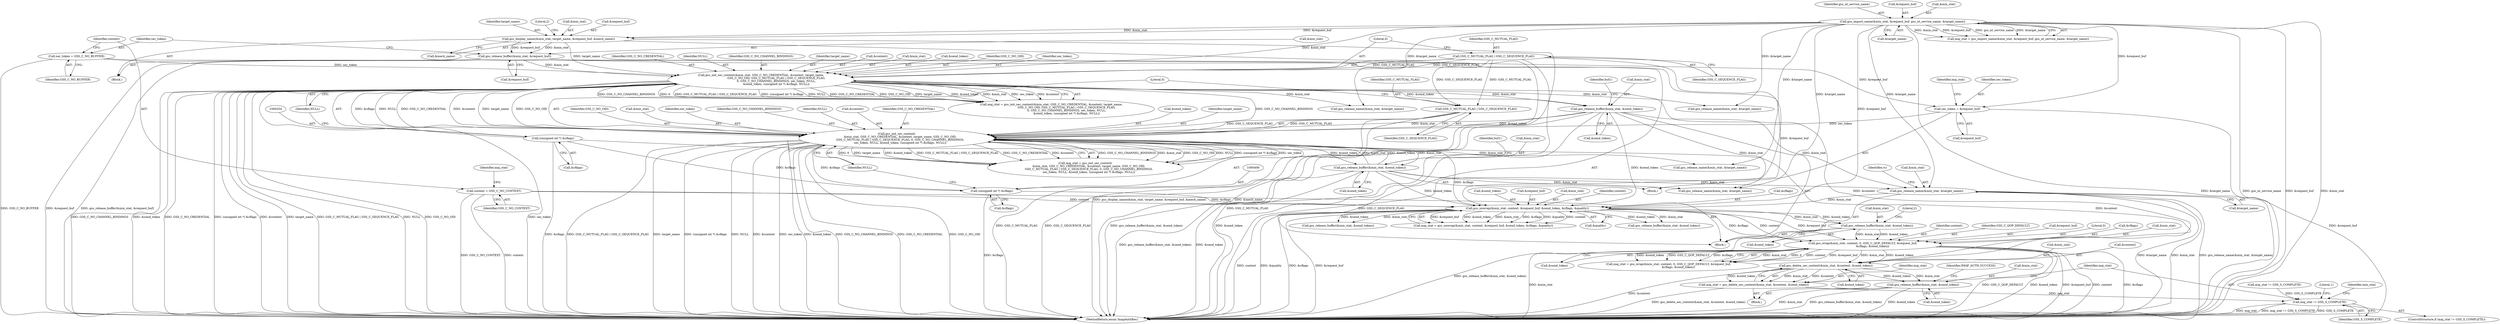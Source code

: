 digraph "0_neomutt_6f163e07ae68654d7ac5268cbb7565f6df79ad85_0@API" {
"1000739" [label="(Call,gss_delete_sec_context(&min_stat, &context, &send_token))"];
"1000658" [label="(Call,gss_wrap(&min_stat, context, 0, GSS_C_QOP_DEFAULT, &request_buf,\n                      &cflags, &send_token))"];
"1000578" [label="(Call,gss_release_buffer(&min_stat, &send_token))"];
"1000498" [label="(Call,gss_unwrap(&min_stat, context, &request_buf, &send_token, &cflags, &quality))"];
"1000458" [label="(Call,gss_release_name(&min_stat, &target_name))"];
"1000324" [label="(Call,gss_release_buffer(&min_stat, &send_token))"];
"1000236" [label="(Call,gss_init_sec_context(&min_stat, GSS_C_NO_CREDENTIAL, &context, target_name,\n                                  GSS_C_NO_OID, GSS_C_MUTUAL_FLAG | GSS_C_SEQUENCE_FLAG,\n                                  0, GSS_C_NO_CHANNEL_BINDINGS, sec_token, NULL,\n                                  &send_token, (unsigned int *) &cflags, NULL))"];
"1000182" [label="(Call,gss_import_name(&min_stat, &request_buf, gss_nt_service_name, &target_name))"];
"1000223" [label="(Call,gss_release_buffer(&min_stat, &request_buf))"];
"1000207" [label="(Call,gss_display_name(&min_stat, target_name, &request_buf, &mech_name))"];
"1000244" [label="(Call,GSS_C_MUTUAL_FLAG | GSS_C_SEQUENCE_FLAG)"];
"1000228" [label="(Call,sec_token = GSS_C_NO_BUFFER)"];
"1000253" [label="(Call,(unsigned int *) &cflags)"];
"1000443" [label="(Call,gss_release_buffer(&min_stat, &send_token))"];
"1000388" [label="(Call,gss_init_sec_context(\n        &min_stat, GSS_C_NO_CREDENTIAL, &context, target_name, GSS_C_NO_OID,\n        GSS_C_MUTUAL_FLAG | GSS_C_SEQUENCE_FLAG, 0, GSS_C_NO_CHANNEL_BINDINGS,\n        sec_token, NULL, &send_token, (unsigned int *) &cflags, NULL))"];
"1000396" [label="(Call,GSS_C_MUTUAL_FLAG | GSS_C_SEQUENCE_FLAG)"];
"1000382" [label="(Call,sec_token = &request_buf)"];
"1000405" [label="(Call,(unsigned int *) &cflags)"];
"1000231" [label="(Call,context = GSS_C_NO_CONTEXT)"];
"1000737" [label="(Call,maj_stat = gss_delete_sec_context(&min_stat, &context, &send_token))"];
"1000747" [label="(Call,maj_stat != GSS_S_COMPLETE)"];
"1000753" [label="(Call,gss_release_buffer(&min_stat, &send_token))"];
"1000742" [label="(Call,&context)"];
"1000405" [label="(Call,(unsigned int *) &cflags)"];
"1000395" [label="(Identifier,GSS_C_NO_OID)"];
"1000206" [label="(Block,)"];
"1000389" [label="(Call,&min_stat)"];
"1000401" [label="(Identifier,sec_token)"];
"1000386" [label="(Call,maj_stat = gss_init_sec_context(\n        &min_stat, GSS_C_NO_CREDENTIAL, &context, target_name, GSS_C_NO_OID,\n        GSS_C_MUTUAL_FLAG | GSS_C_SEQUENCE_FLAG, 0, GSS_C_NO_CHANNEL_BINDINGS,\n        sec_token, NULL, &send_token, (unsigned int *) &cflags, NULL))"];
"1000506" [label="(Call,&cflags)"];
"1000425" [label="(Call,gss_release_name(&min_stat, &target_name))"];
"1000244" [label="(Call,GSS_C_MUTUAL_FLAG | GSS_C_SEQUENCE_FLAG)"];
"1000504" [label="(Call,&send_token)"];
"1000444" [label="(Call,&min_stat)"];
"1000656" [label="(Call,maj_stat = gss_wrap(&min_stat, context, 0, GSS_C_QOP_DEFAULT, &request_buf,\n                      &cflags, &send_token))"];
"1000230" [label="(Identifier,GSS_C_NO_BUFFER)"];
"1000257" [label="(Identifier,NULL)"];
"1000662" [label="(Literal,0)"];
"1000228" [label="(Call,sec_token = GSS_C_NO_BUFFER)"];
"1000231" [label="(Call,context = GSS_C_NO_CONTEXT)"];
"1000400" [label="(Identifier,GSS_C_NO_CHANNEL_BINDINGS)"];
"1000235" [label="(Identifier,maj_stat)"];
"1000327" [label="(Call,&send_token)"];
"1000246" [label="(Identifier,GSS_C_SEQUENCE_FLAG)"];
"1000213" [label="(Call,&mech_name)"];
"1000740" [label="(Call,&min_stat)"];
"1000782" [label="(MethodReturn,enum ImapAuthRes)"];
"1000255" [label="(Call,&cflags)"];
"1000188" [label="(Call,&target_name)"];
"1000739" [label="(Call,gss_delete_sec_context(&min_stat, &context, &send_token))"];
"1000746" [label="(ControlStructure,if (maj_stat != GSS_S_COMPLETE))"];
"1000239" [label="(Identifier,GSS_C_NO_CREDENTIAL)"];
"1000324" [label="(Call,gss_release_buffer(&min_stat, &send_token))"];
"1000402" [label="(Identifier,NULL)"];
"1000396" [label="(Call,GSS_C_MUTUAL_FLAG | GSS_C_SEQUENCE_FLAG)"];
"1000384" [label="(Call,&request_buf)"];
"1000208" [label="(Call,&min_stat)"];
"1000584" [label="(Literal,2)"];
"1000747" [label="(Call,maj_stat != GSS_S_COMPLETE)"];
"1000756" [label="(Call,&send_token)"];
"1000303" [label="(Call,gss_release_name(&min_stat, &target_name))"];
"1000751" [label="(Literal,1)"];
"1000330" [label="(Identifier,buf1)"];
"1000236" [label="(Call,gss_init_sec_context(&min_stat, GSS_C_NO_CREDENTIAL, &context, target_name,\n                                  GSS_C_NO_OID, GSS_C_MUTUAL_FLAG | GSS_C_SEQUENCE_FLAG,\n                                  0, GSS_C_NO_CHANNEL_BINDINGS, sec_token, NULL,\n                                  &send_token, (unsigned int *) &cflags, NULL))"];
"1000755" [label="(Identifier,min_stat)"];
"1000666" [label="(Call,&cflags)"];
"1000180" [label="(Call,maj_stat = gss_import_name(&min_stat, &request_buf, gss_nt_service_name, &target_name))"];
"1000461" [label="(Call,&target_name)"];
"1000211" [label="(Call,&request_buf)"];
"1000120" [label="(Block,)"];
"1000382" [label="(Call,sec_token = &request_buf)"];
"1000250" [label="(Identifier,NULL)"];
"1000245" [label="(Identifier,GSS_C_MUTUAL_FLAG)"];
"1000459" [label="(Call,&min_stat)"];
"1000397" [label="(Identifier,GSS_C_MUTUAL_FLAG)"];
"1000449" [label="(Identifier,buf1)"];
"1000343" [label="(Block,)"];
"1000749" [label="(Identifier,GSS_S_COMPLETE)"];
"1000521" [label="(Call,gss_release_buffer(&min_stat, &send_token))"];
"1000207" [label="(Call,gss_display_name(&min_stat, target_name, &request_buf, &mech_name))"];
"1000759" [label="(Identifier,IMAP_AUTH_SUCCESS)"];
"1000496" [label="(Call,maj_stat = gss_unwrap(&min_stat, context, &request_buf, &send_token, &cflags, &quality))"];
"1000668" [label="(Call,&send_token)"];
"1000754" [label="(Call,&min_stat)"];
"1000498" [label="(Call,gss_unwrap(&min_stat, context, &request_buf, &send_token, &cflags, &quality))"];
"1000182" [label="(Call,gss_import_name(&min_stat, &request_buf, gss_nt_service_name, &target_name))"];
"1000446" [label="(Call,&send_token)"];
"1000502" [label="(Call,&request_buf)"];
"1000248" [label="(Identifier,GSS_C_NO_CHANNEL_BINDINGS)"];
"1000508" [label="(Call,&quality)"];
"1000554" [label="(Call,gss_release_buffer(&min_stat, &send_token))"];
"1000226" [label="(Call,&request_buf)"];
"1000398" [label="(Identifier,GSS_C_SEQUENCE_FLAG)"];
"1000499" [label="(Call,&min_stat)"];
"1000360" [label="(Call,gss_release_name(&min_stat, &target_name))"];
"1000443" [label="(Call,gss_release_buffer(&min_stat, &send_token))"];
"1000232" [label="(Identifier,context)"];
"1000392" [label="(Call,&context)"];
"1000187" [label="(Identifier,gss_nt_service_name)"];
"1000391" [label="(Identifier,GSS_C_NO_CREDENTIAL)"];
"1000403" [label="(Call,&send_token)"];
"1000733" [label="(Block,)"];
"1000659" [label="(Call,&min_stat)"];
"1000753" [label="(Call,gss_release_buffer(&min_stat, &send_token))"];
"1000223" [label="(Call,gss_release_buffer(&min_stat, &request_buf))"];
"1000409" [label="(Identifier,NULL)"];
"1000224" [label="(Call,&min_stat)"];
"1000247" [label="(Literal,0)"];
"1000185" [label="(Call,&request_buf)"];
"1000325" [label="(Call,&min_stat)"];
"1000242" [label="(Identifier,target_name)"];
"1000387" [label="(Identifier,maj_stat)"];
"1000501" [label="(Identifier,context)"];
"1000383" [label="(Identifier,sec_token)"];
"1000737" [label="(Call,maj_stat = gss_delete_sec_context(&min_stat, &context, &send_token))"];
"1000458" [label="(Call,gss_release_name(&min_stat, &target_name))"];
"1000210" [label="(Identifier,target_name)"];
"1000399" [label="(Literal,0)"];
"1000465" [label="(Identifier,rc)"];
"1000240" [label="(Call,&context)"];
"1000579" [label="(Call,&min_stat)"];
"1000233" [label="(Identifier,GSS_C_NO_CONTEXT)"];
"1000216" [label="(Literal,2)"];
"1000237" [label="(Call,&min_stat)"];
"1000581" [label="(Call,&send_token)"];
"1000661" [label="(Identifier,context)"];
"1000234" [label="(Call,maj_stat = gss_init_sec_context(&min_stat, GSS_C_NO_CREDENTIAL, &context, target_name,\n                                  GSS_C_NO_OID, GSS_C_MUTUAL_FLAG | GSS_C_SEQUENCE_FLAG,\n                                  0, GSS_C_NO_CHANNEL_BINDINGS, sec_token, NULL,\n                                  &send_token, (unsigned int *) &cflags, NULL))"];
"1000251" [label="(Call,&send_token)"];
"1000748" [label="(Identifier,maj_stat)"];
"1000658" [label="(Call,gss_wrap(&min_stat, context, 0, GSS_C_QOP_DEFAULT, &request_buf,\n                      &cflags, &send_token))"];
"1000663" [label="(Identifier,GSS_C_QOP_DEFAULT)"];
"1000243" [label="(Identifier,GSS_C_NO_OID)"];
"1000183" [label="(Call,&min_stat)"];
"1000388" [label="(Call,gss_init_sec_context(\n        &min_stat, GSS_C_NO_CREDENTIAL, &context, target_name, GSS_C_NO_OID,\n        GSS_C_MUTUAL_FLAG | GSS_C_SEQUENCE_FLAG, 0, GSS_C_NO_CHANNEL_BINDINGS,\n        sec_token, NULL, &send_token, (unsigned int *) &cflags, NULL))"];
"1000744" [label="(Call,&send_token)"];
"1000394" [label="(Identifier,target_name)"];
"1000578" [label="(Call,gss_release_buffer(&min_stat, &send_token))"];
"1000229" [label="(Identifier,sec_token)"];
"1000253" [label="(Call,(unsigned int *) &cflags)"];
"1000273" [label="(Call,gss_release_name(&min_stat, &target_name))"];
"1000738" [label="(Identifier,maj_stat)"];
"1000671" [label="(Call,maj_stat != GSS_S_COMPLETE)"];
"1000407" [label="(Call,&cflags)"];
"1000664" [label="(Call,&request_buf)"];
"1000249" [label="(Identifier,sec_token)"];
"1000739" -> "1000737"  [label="AST: "];
"1000739" -> "1000744"  [label="CFG: "];
"1000740" -> "1000739"  [label="AST: "];
"1000742" -> "1000739"  [label="AST: "];
"1000744" -> "1000739"  [label="AST: "];
"1000737" -> "1000739"  [label="CFG: "];
"1000739" -> "1000782"  [label="DDG: &context"];
"1000739" -> "1000737"  [label="DDG: &min_stat"];
"1000739" -> "1000737"  [label="DDG: &context"];
"1000739" -> "1000737"  [label="DDG: &send_token"];
"1000658" -> "1000739"  [label="DDG: &min_stat"];
"1000658" -> "1000739"  [label="DDG: &send_token"];
"1000388" -> "1000739"  [label="DDG: &context"];
"1000236" -> "1000739"  [label="DDG: &context"];
"1000739" -> "1000753"  [label="DDG: &min_stat"];
"1000739" -> "1000753"  [label="DDG: &send_token"];
"1000658" -> "1000656"  [label="AST: "];
"1000658" -> "1000668"  [label="CFG: "];
"1000659" -> "1000658"  [label="AST: "];
"1000661" -> "1000658"  [label="AST: "];
"1000662" -> "1000658"  [label="AST: "];
"1000663" -> "1000658"  [label="AST: "];
"1000664" -> "1000658"  [label="AST: "];
"1000666" -> "1000658"  [label="AST: "];
"1000668" -> "1000658"  [label="AST: "];
"1000656" -> "1000658"  [label="CFG: "];
"1000658" -> "1000782"  [label="DDG: GSS_C_QOP_DEFAULT"];
"1000658" -> "1000782"  [label="DDG: &send_token"];
"1000658" -> "1000782"  [label="DDG: &request_buf"];
"1000658" -> "1000782"  [label="DDG: context"];
"1000658" -> "1000782"  [label="DDG: &cflags"];
"1000658" -> "1000782"  [label="DDG: &min_stat"];
"1000658" -> "1000656"  [label="DDG: &min_stat"];
"1000658" -> "1000656"  [label="DDG: 0"];
"1000658" -> "1000656"  [label="DDG: context"];
"1000658" -> "1000656"  [label="DDG: &request_buf"];
"1000658" -> "1000656"  [label="DDG: &send_token"];
"1000658" -> "1000656"  [label="DDG: GSS_C_QOP_DEFAULT"];
"1000658" -> "1000656"  [label="DDG: &cflags"];
"1000578" -> "1000658"  [label="DDG: &min_stat"];
"1000578" -> "1000658"  [label="DDG: &send_token"];
"1000498" -> "1000658"  [label="DDG: context"];
"1000498" -> "1000658"  [label="DDG: &request_buf"];
"1000498" -> "1000658"  [label="DDG: &cflags"];
"1000578" -> "1000120"  [label="AST: "];
"1000578" -> "1000581"  [label="CFG: "];
"1000579" -> "1000578"  [label="AST: "];
"1000581" -> "1000578"  [label="AST: "];
"1000584" -> "1000578"  [label="CFG: "];
"1000578" -> "1000782"  [label="DDG: gss_release_buffer(&min_stat, &send_token)"];
"1000498" -> "1000578"  [label="DDG: &min_stat"];
"1000498" -> "1000578"  [label="DDG: &send_token"];
"1000498" -> "1000496"  [label="AST: "];
"1000498" -> "1000508"  [label="CFG: "];
"1000499" -> "1000498"  [label="AST: "];
"1000501" -> "1000498"  [label="AST: "];
"1000502" -> "1000498"  [label="AST: "];
"1000504" -> "1000498"  [label="AST: "];
"1000506" -> "1000498"  [label="AST: "];
"1000508" -> "1000498"  [label="AST: "];
"1000496" -> "1000498"  [label="CFG: "];
"1000498" -> "1000782"  [label="DDG: &cflags"];
"1000498" -> "1000782"  [label="DDG: &request_buf"];
"1000498" -> "1000782"  [label="DDG: context"];
"1000498" -> "1000782"  [label="DDG: &quality"];
"1000498" -> "1000496"  [label="DDG: &request_buf"];
"1000498" -> "1000496"  [label="DDG: &send_token"];
"1000498" -> "1000496"  [label="DDG: &min_stat"];
"1000498" -> "1000496"  [label="DDG: &cflags"];
"1000498" -> "1000496"  [label="DDG: &quality"];
"1000498" -> "1000496"  [label="DDG: context"];
"1000458" -> "1000498"  [label="DDG: &min_stat"];
"1000231" -> "1000498"  [label="DDG: context"];
"1000182" -> "1000498"  [label="DDG: &request_buf"];
"1000223" -> "1000498"  [label="DDG: &request_buf"];
"1000443" -> "1000498"  [label="DDG: &send_token"];
"1000324" -> "1000498"  [label="DDG: &send_token"];
"1000253" -> "1000498"  [label="DDG: &cflags"];
"1000405" -> "1000498"  [label="DDG: &cflags"];
"1000498" -> "1000521"  [label="DDG: &min_stat"];
"1000498" -> "1000521"  [label="DDG: &send_token"];
"1000498" -> "1000554"  [label="DDG: &min_stat"];
"1000498" -> "1000554"  [label="DDG: &send_token"];
"1000458" -> "1000120"  [label="AST: "];
"1000458" -> "1000461"  [label="CFG: "];
"1000459" -> "1000458"  [label="AST: "];
"1000461" -> "1000458"  [label="AST: "];
"1000465" -> "1000458"  [label="CFG: "];
"1000458" -> "1000782"  [label="DDG: &target_name"];
"1000458" -> "1000782"  [label="DDG: &min_stat"];
"1000458" -> "1000782"  [label="DDG: gss_release_name(&min_stat, &target_name)"];
"1000324" -> "1000458"  [label="DDG: &min_stat"];
"1000443" -> "1000458"  [label="DDG: &min_stat"];
"1000182" -> "1000458"  [label="DDG: &target_name"];
"1000324" -> "1000120"  [label="AST: "];
"1000324" -> "1000327"  [label="CFG: "];
"1000325" -> "1000324"  [label="AST: "];
"1000327" -> "1000324"  [label="AST: "];
"1000330" -> "1000324"  [label="CFG: "];
"1000324" -> "1000782"  [label="DDG: gss_release_buffer(&min_stat, &send_token)"];
"1000324" -> "1000782"  [label="DDG: &send_token"];
"1000236" -> "1000324"  [label="DDG: &min_stat"];
"1000236" -> "1000324"  [label="DDG: &send_token"];
"1000324" -> "1000360"  [label="DDG: &min_stat"];
"1000324" -> "1000388"  [label="DDG: &min_stat"];
"1000324" -> "1000388"  [label="DDG: &send_token"];
"1000236" -> "1000234"  [label="AST: "];
"1000236" -> "1000257"  [label="CFG: "];
"1000237" -> "1000236"  [label="AST: "];
"1000239" -> "1000236"  [label="AST: "];
"1000240" -> "1000236"  [label="AST: "];
"1000242" -> "1000236"  [label="AST: "];
"1000243" -> "1000236"  [label="AST: "];
"1000244" -> "1000236"  [label="AST: "];
"1000247" -> "1000236"  [label="AST: "];
"1000248" -> "1000236"  [label="AST: "];
"1000249" -> "1000236"  [label="AST: "];
"1000250" -> "1000236"  [label="AST: "];
"1000251" -> "1000236"  [label="AST: "];
"1000253" -> "1000236"  [label="AST: "];
"1000257" -> "1000236"  [label="AST: "];
"1000234" -> "1000236"  [label="CFG: "];
"1000236" -> "1000782"  [label="DDG: GSS_C_NO_CHANNEL_BINDINGS"];
"1000236" -> "1000782"  [label="DDG: &send_token"];
"1000236" -> "1000782"  [label="DDG: GSS_C_NO_CREDENTIAL"];
"1000236" -> "1000782"  [label="DDG: (unsigned int *) &cflags"];
"1000236" -> "1000782"  [label="DDG: &context"];
"1000236" -> "1000782"  [label="DDG: target_name"];
"1000236" -> "1000782"  [label="DDG: GSS_C_MUTUAL_FLAG | GSS_C_SEQUENCE_FLAG"];
"1000236" -> "1000782"  [label="DDG: NULL"];
"1000236" -> "1000782"  [label="DDG: GSS_C_NO_OID"];
"1000236" -> "1000782"  [label="DDG: sec_token"];
"1000236" -> "1000234"  [label="DDG: GSS_C_NO_CHANNEL_BINDINGS"];
"1000236" -> "1000234"  [label="DDG: 0"];
"1000236" -> "1000234"  [label="DDG: GSS_C_MUTUAL_FLAG | GSS_C_SEQUENCE_FLAG"];
"1000236" -> "1000234"  [label="DDG: (unsigned int *) &cflags"];
"1000236" -> "1000234"  [label="DDG: NULL"];
"1000236" -> "1000234"  [label="DDG: GSS_C_NO_CREDENTIAL"];
"1000236" -> "1000234"  [label="DDG: GSS_C_NO_OID"];
"1000236" -> "1000234"  [label="DDG: target_name"];
"1000236" -> "1000234"  [label="DDG: &send_token"];
"1000236" -> "1000234"  [label="DDG: &min_stat"];
"1000236" -> "1000234"  [label="DDG: sec_token"];
"1000236" -> "1000234"  [label="DDG: &context"];
"1000182" -> "1000236"  [label="DDG: &min_stat"];
"1000223" -> "1000236"  [label="DDG: &min_stat"];
"1000207" -> "1000236"  [label="DDG: target_name"];
"1000244" -> "1000236"  [label="DDG: GSS_C_MUTUAL_FLAG"];
"1000244" -> "1000236"  [label="DDG: GSS_C_SEQUENCE_FLAG"];
"1000228" -> "1000236"  [label="DDG: sec_token"];
"1000253" -> "1000236"  [label="DDG: &cflags"];
"1000236" -> "1000273"  [label="DDG: &min_stat"];
"1000236" -> "1000303"  [label="DDG: &min_stat"];
"1000236" -> "1000388"  [label="DDG: GSS_C_NO_CREDENTIAL"];
"1000236" -> "1000388"  [label="DDG: &context"];
"1000236" -> "1000388"  [label="DDG: target_name"];
"1000236" -> "1000388"  [label="DDG: GSS_C_NO_OID"];
"1000236" -> "1000388"  [label="DDG: GSS_C_NO_CHANNEL_BINDINGS"];
"1000236" -> "1000388"  [label="DDG: NULL"];
"1000182" -> "1000180"  [label="AST: "];
"1000182" -> "1000188"  [label="CFG: "];
"1000183" -> "1000182"  [label="AST: "];
"1000185" -> "1000182"  [label="AST: "];
"1000187" -> "1000182"  [label="AST: "];
"1000188" -> "1000182"  [label="AST: "];
"1000180" -> "1000182"  [label="CFG: "];
"1000182" -> "1000782"  [label="DDG: &target_name"];
"1000182" -> "1000782"  [label="DDG: gss_nt_service_name"];
"1000182" -> "1000782"  [label="DDG: &request_buf"];
"1000182" -> "1000782"  [label="DDG: &min_stat"];
"1000182" -> "1000180"  [label="DDG: &min_stat"];
"1000182" -> "1000180"  [label="DDG: &request_buf"];
"1000182" -> "1000180"  [label="DDG: gss_nt_service_name"];
"1000182" -> "1000180"  [label="DDG: &target_name"];
"1000182" -> "1000207"  [label="DDG: &min_stat"];
"1000182" -> "1000207"  [label="DDG: &request_buf"];
"1000182" -> "1000273"  [label="DDG: &target_name"];
"1000182" -> "1000303"  [label="DDG: &target_name"];
"1000182" -> "1000360"  [label="DDG: &target_name"];
"1000182" -> "1000382"  [label="DDG: &request_buf"];
"1000182" -> "1000425"  [label="DDG: &target_name"];
"1000223" -> "1000206"  [label="AST: "];
"1000223" -> "1000226"  [label="CFG: "];
"1000224" -> "1000223"  [label="AST: "];
"1000226" -> "1000223"  [label="AST: "];
"1000229" -> "1000223"  [label="CFG: "];
"1000223" -> "1000782"  [label="DDG: gss_release_buffer(&min_stat, &request_buf)"];
"1000223" -> "1000782"  [label="DDG: &request_buf"];
"1000207" -> "1000223"  [label="DDG: &min_stat"];
"1000207" -> "1000223"  [label="DDG: &request_buf"];
"1000223" -> "1000382"  [label="DDG: &request_buf"];
"1000207" -> "1000206"  [label="AST: "];
"1000207" -> "1000213"  [label="CFG: "];
"1000208" -> "1000207"  [label="AST: "];
"1000210" -> "1000207"  [label="AST: "];
"1000211" -> "1000207"  [label="AST: "];
"1000213" -> "1000207"  [label="AST: "];
"1000216" -> "1000207"  [label="CFG: "];
"1000207" -> "1000782"  [label="DDG: gss_display_name(&min_stat, target_name, &request_buf, &mech_name)"];
"1000207" -> "1000782"  [label="DDG: &mech_name"];
"1000244" -> "1000246"  [label="CFG: "];
"1000245" -> "1000244"  [label="AST: "];
"1000246" -> "1000244"  [label="AST: "];
"1000247" -> "1000244"  [label="CFG: "];
"1000244" -> "1000782"  [label="DDG: GSS_C_MUTUAL_FLAG"];
"1000244" -> "1000782"  [label="DDG: GSS_C_SEQUENCE_FLAG"];
"1000244" -> "1000396"  [label="DDG: GSS_C_MUTUAL_FLAG"];
"1000244" -> "1000396"  [label="DDG: GSS_C_SEQUENCE_FLAG"];
"1000228" -> "1000120"  [label="AST: "];
"1000228" -> "1000230"  [label="CFG: "];
"1000229" -> "1000228"  [label="AST: "];
"1000230" -> "1000228"  [label="AST: "];
"1000232" -> "1000228"  [label="CFG: "];
"1000228" -> "1000782"  [label="DDG: GSS_C_NO_BUFFER"];
"1000253" -> "1000255"  [label="CFG: "];
"1000254" -> "1000253"  [label="AST: "];
"1000255" -> "1000253"  [label="AST: "];
"1000257" -> "1000253"  [label="CFG: "];
"1000253" -> "1000782"  [label="DDG: &cflags"];
"1000253" -> "1000405"  [label="DDG: &cflags"];
"1000443" -> "1000343"  [label="AST: "];
"1000443" -> "1000446"  [label="CFG: "];
"1000444" -> "1000443"  [label="AST: "];
"1000446" -> "1000443"  [label="AST: "];
"1000449" -> "1000443"  [label="CFG: "];
"1000443" -> "1000782"  [label="DDG: gss_release_buffer(&min_stat, &send_token)"];
"1000443" -> "1000782"  [label="DDG: &send_token"];
"1000443" -> "1000360"  [label="DDG: &min_stat"];
"1000443" -> "1000388"  [label="DDG: &min_stat"];
"1000443" -> "1000388"  [label="DDG: &send_token"];
"1000388" -> "1000443"  [label="DDG: &min_stat"];
"1000388" -> "1000443"  [label="DDG: &send_token"];
"1000388" -> "1000386"  [label="AST: "];
"1000388" -> "1000409"  [label="CFG: "];
"1000389" -> "1000388"  [label="AST: "];
"1000391" -> "1000388"  [label="AST: "];
"1000392" -> "1000388"  [label="AST: "];
"1000394" -> "1000388"  [label="AST: "];
"1000395" -> "1000388"  [label="AST: "];
"1000396" -> "1000388"  [label="AST: "];
"1000399" -> "1000388"  [label="AST: "];
"1000400" -> "1000388"  [label="AST: "];
"1000401" -> "1000388"  [label="AST: "];
"1000402" -> "1000388"  [label="AST: "];
"1000403" -> "1000388"  [label="AST: "];
"1000405" -> "1000388"  [label="AST: "];
"1000409" -> "1000388"  [label="AST: "];
"1000386" -> "1000388"  [label="CFG: "];
"1000388" -> "1000782"  [label="DDG: GSS_C_MUTUAL_FLAG | GSS_C_SEQUENCE_FLAG"];
"1000388" -> "1000782"  [label="DDG: target_name"];
"1000388" -> "1000782"  [label="DDG: (unsigned int *) &cflags"];
"1000388" -> "1000782"  [label="DDG: NULL"];
"1000388" -> "1000782"  [label="DDG: &context"];
"1000388" -> "1000782"  [label="DDG: sec_token"];
"1000388" -> "1000782"  [label="DDG: &send_token"];
"1000388" -> "1000782"  [label="DDG: GSS_C_NO_CHANNEL_BINDINGS"];
"1000388" -> "1000782"  [label="DDG: GSS_C_NO_CREDENTIAL"];
"1000388" -> "1000782"  [label="DDG: GSS_C_NO_OID"];
"1000388" -> "1000386"  [label="DDG: GSS_C_NO_CHANNEL_BINDINGS"];
"1000388" -> "1000386"  [label="DDG: &min_stat"];
"1000388" -> "1000386"  [label="DDG: GSS_C_NO_OID"];
"1000388" -> "1000386"  [label="DDG: NULL"];
"1000388" -> "1000386"  [label="DDG: (unsigned int *) &cflags"];
"1000388" -> "1000386"  [label="DDG: sec_token"];
"1000388" -> "1000386"  [label="DDG: 0"];
"1000388" -> "1000386"  [label="DDG: target_name"];
"1000388" -> "1000386"  [label="DDG: &send_token"];
"1000388" -> "1000386"  [label="DDG: GSS_C_MUTUAL_FLAG | GSS_C_SEQUENCE_FLAG"];
"1000388" -> "1000386"  [label="DDG: GSS_C_NO_CREDENTIAL"];
"1000388" -> "1000386"  [label="DDG: &context"];
"1000396" -> "1000388"  [label="DDG: GSS_C_MUTUAL_FLAG"];
"1000396" -> "1000388"  [label="DDG: GSS_C_SEQUENCE_FLAG"];
"1000382" -> "1000388"  [label="DDG: sec_token"];
"1000405" -> "1000388"  [label="DDG: &cflags"];
"1000388" -> "1000425"  [label="DDG: &min_stat"];
"1000396" -> "1000398"  [label="CFG: "];
"1000397" -> "1000396"  [label="AST: "];
"1000398" -> "1000396"  [label="AST: "];
"1000399" -> "1000396"  [label="CFG: "];
"1000396" -> "1000782"  [label="DDG: GSS_C_MUTUAL_FLAG"];
"1000396" -> "1000782"  [label="DDG: GSS_C_SEQUENCE_FLAG"];
"1000382" -> "1000343"  [label="AST: "];
"1000382" -> "1000384"  [label="CFG: "];
"1000383" -> "1000382"  [label="AST: "];
"1000384" -> "1000382"  [label="AST: "];
"1000387" -> "1000382"  [label="CFG: "];
"1000382" -> "1000782"  [label="DDG: &request_buf"];
"1000405" -> "1000407"  [label="CFG: "];
"1000406" -> "1000405"  [label="AST: "];
"1000407" -> "1000405"  [label="AST: "];
"1000409" -> "1000405"  [label="CFG: "];
"1000405" -> "1000782"  [label="DDG: &cflags"];
"1000231" -> "1000120"  [label="AST: "];
"1000231" -> "1000233"  [label="CFG: "];
"1000232" -> "1000231"  [label="AST: "];
"1000233" -> "1000231"  [label="AST: "];
"1000235" -> "1000231"  [label="CFG: "];
"1000231" -> "1000782"  [label="DDG: GSS_C_NO_CONTEXT"];
"1000231" -> "1000782"  [label="DDG: context"];
"1000737" -> "1000733"  [label="AST: "];
"1000738" -> "1000737"  [label="AST: "];
"1000748" -> "1000737"  [label="CFG: "];
"1000737" -> "1000782"  [label="DDG: gss_delete_sec_context(&min_stat, &context, &send_token)"];
"1000737" -> "1000747"  [label="DDG: maj_stat"];
"1000747" -> "1000746"  [label="AST: "];
"1000747" -> "1000749"  [label="CFG: "];
"1000748" -> "1000747"  [label="AST: "];
"1000749" -> "1000747"  [label="AST: "];
"1000751" -> "1000747"  [label="CFG: "];
"1000755" -> "1000747"  [label="CFG: "];
"1000747" -> "1000782"  [label="DDG: maj_stat"];
"1000747" -> "1000782"  [label="DDG: maj_stat != GSS_S_COMPLETE"];
"1000747" -> "1000782"  [label="DDG: GSS_S_COMPLETE"];
"1000671" -> "1000747"  [label="DDG: GSS_S_COMPLETE"];
"1000753" -> "1000733"  [label="AST: "];
"1000753" -> "1000756"  [label="CFG: "];
"1000754" -> "1000753"  [label="AST: "];
"1000756" -> "1000753"  [label="AST: "];
"1000759" -> "1000753"  [label="CFG: "];
"1000753" -> "1000782"  [label="DDG: &min_stat"];
"1000753" -> "1000782"  [label="DDG: gss_release_buffer(&min_stat, &send_token)"];
"1000753" -> "1000782"  [label="DDG: &send_token"];
}
